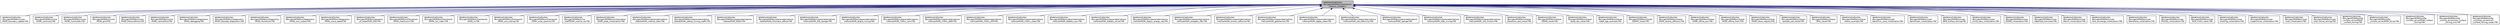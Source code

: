 digraph "/glade/work/altuntas/doxygen/MOM6/src/framework/version_variable.h"
{
 // INTERACTIVE_SVG=YES
 // LATEX_PDF_SIZE
  edge [fontname="Helvetica",fontsize="10",labelfontname="Helvetica",labelfontsize="10"];
  node [fontname="Helvetica",fontsize="10",shape=record];
  Node1 [label="/glade/work/altuntas\l/doxygen/MOM6/src/framework\l/version_variable.h",height=0.2,width=0.4,color="black", fillcolor="grey75", style="filled", fontcolor="black",tooltip=" "];
  Node1 -> Node2 [dir="back",color="midnightblue",fontsize="10",style="solid",fontname="Helvetica"];
  Node2 [label="/glade/work/altuntas\l/doxygen/MOM6/src/core\l/MOM_boundary_update.F90",height=0.2,width=0.4,color="black", fillcolor="white", style="filled",URL="$MOM__boundary__update_8F90.html",tooltip=" "];
  Node1 -> Node3 [dir="back",color="midnightblue",fontsize="10",style="solid",fontname="Helvetica"];
  Node3 [label="/glade/work/altuntas\l/doxygen/MOM6/src/core\l/MOM_continuity.F90",height=0.2,width=0.4,color="black", fillcolor="white", style="filled",URL="$MOM__continuity_8F90.html",tooltip=" "];
  Node1 -> Node4 [dir="back",color="midnightblue",fontsize="10",style="solid",fontname="Helvetica"];
  Node4 [label="/glade/work/altuntas\l/doxygen/MOM6/src/core\l/MOM_CoriolisAdv.F90",height=0.2,width=0.4,color="black", fillcolor="white", style="filled",URL="$MOM__CoriolisAdv_8F90.html",tooltip=" "];
  Node1 -> Node5 [dir="back",color="midnightblue",fontsize="10",style="solid",fontname="Helvetica"];
  Node5 [label="/glade/work/altuntas\l/doxygen/MOM6/src/core\l/MOM_grid.F90",height=0.2,width=0.4,color="black", fillcolor="white", style="filled",URL="$MOM__grid_8F90.html",tooltip=" "];
  Node1 -> Node6 [dir="back",color="midnightblue",fontsize="10",style="solid",fontname="Helvetica"];
  Node6 [label="/glade/work/altuntas\l/doxygen/MOM6/src/core\l/MOM_PressureForce.F90",height=0.2,width=0.4,color="black", fillcolor="white", style="filled",URL="$MOM__PressureForce_8F90.html",tooltip=" "];
  Node1 -> Node7 [dir="back",color="midnightblue",fontsize="10",style="solid",fontname="Helvetica"];
  Node7 [label="/glade/work/altuntas\l/doxygen/MOM6/src/core\l/MOM_verticalGrid.F90",height=0.2,width=0.4,color="black", fillcolor="white", style="filled",URL="$MOM__verticalGrid_8F90.html",tooltip=" "];
  Node1 -> Node8 [dir="back",color="midnightblue",fontsize="10",style="solid",fontname="Helvetica"];
  Node8 [label="/glade/work/altuntas\l/doxygen/MOM6/src/diagnostics\l/MOM_debugging.F90",height=0.2,width=0.4,color="black", fillcolor="white", style="filled",URL="$MOM__debugging_8F90.html",tooltip=" "];
  Node1 -> Node9 [dir="back",color="midnightblue",fontsize="10",style="solid",fontname="Helvetica"];
  Node9 [label="/glade/work/altuntas\l/doxygen/MOM6/src/diagnostics\l/MOM_obsolete_diagnostics.F90",height=0.2,width=0.4,color="black", fillcolor="white", style="filled",URL="$MOM__obsolete__diagnostics_8F90.html",tooltip=" "];
  Node1 -> Node10 [dir="back",color="midnightblue",fontsize="10",style="solid",fontname="Helvetica"];
  Node10 [label="/glade/work/altuntas\l/doxygen/MOM6/src/diagnostics\l/MOM_PointAccel.F90",height=0.2,width=0.4,color="black", fillcolor="white", style="filled",URL="$MOM__PointAccel_8F90.html",tooltip=" "];
  Node1 -> Node11 [dir="back",color="midnightblue",fontsize="10",style="solid",fontname="Helvetica"];
  Node11 [label="/glade/work/altuntas\l/doxygen/MOM6/src/diagnostics\l/MOM_sum_output.F90",height=0.2,width=0.4,color="black", fillcolor="white", style="filled",URL="$MOM__sum__output_8F90.html",tooltip=" "];
  Node1 -> Node12 [dir="back",color="midnightblue",fontsize="10",style="solid",fontname="Helvetica"];
  Node12 [label="/glade/work/altuntas\l/doxygen/MOM6/src/diagnostics\l/MOM_wave_speed.F90",height=0.2,width=0.4,color="black", fillcolor="white", style="filled",URL="$MOM__wave__speed_8F90.html",tooltip=" "];
  Node1 -> Node13 [dir="back",color="midnightblue",fontsize="10",style="solid",fontname="Helvetica"];
  Node13 [label="/glade/work/altuntas\l/doxygen/MOM6/src/equation\l_of_state/MOM_EOS.F90",height=0.2,width=0.4,color="black", fillcolor="white", style="filled",URL="$MOM__EOS_8F90.html",tooltip=" "];
  Node1 -> Node14 [dir="back",color="midnightblue",fontsize="10",style="solid",fontname="Helvetica"];
  Node14 [label="/glade/work/altuntas\l/doxygen/MOM6/src/framework\l/MOM_checksums.F90",height=0.2,width=0.4,color="black", fillcolor="white", style="filled",URL="$MOM__checksums_8F90.html",tooltip=" "];
  Node1 -> Node15 [dir="back",color="midnightblue",fontsize="10",style="solid",fontname="Helvetica"];
  Node15 [label="/glade/work/altuntas\l/doxygen/MOM6/src/framework\l/MOM_hor_index.F90",height=0.2,width=0.4,color="black", fillcolor="white", style="filled",URL="$MOM__hor__index_8F90.html",tooltip=" "];
  Node1 -> Node16 [dir="back",color="midnightblue",fontsize="10",style="solid",fontname="Helvetica"];
  Node16 [label="/glade/work/altuntas\l/doxygen/MOM6/src/framework\l/MOM_io.F90",height=0.2,width=0.4,color="black", fillcolor="white", style="filled",URL="$MOM__io_8F90.html",tooltip=" "];
  Node1 -> Node17 [dir="back",color="midnightblue",fontsize="10",style="solid",fontname="Helvetica"];
  Node17 [label="/glade/work/altuntas\l/doxygen/MOM6/src/framework\l/MOM_unit_scaling.F90",height=0.2,width=0.4,color="black", fillcolor="white", style="filled",URL="$MOM__unit__scaling_8F90.html",tooltip=" "];
  Node1 -> Node18 [dir="back",color="midnightblue",fontsize="10",style="solid",fontname="Helvetica"];
  Node18 [label="/glade/work/altuntas\l/doxygen/MOM6/src/framework\l/MOM_write_cputime.F90",height=0.2,width=0.4,color="black", fillcolor="white", style="filled",URL="$MOM__write__cputime_8F90.html",tooltip=" "];
  Node1 -> Node19 [dir="back",color="midnightblue",fontsize="10",style="solid",fontname="Helvetica"];
  Node19 [label="/glade/work/altuntas\l/doxygen/MOM6/src/ice\l_shelf/MOM_marine_ice.F90",height=0.2,width=0.4,color="black", fillcolor="white", style="filled",URL="$MOM__marine__ice_8F90.html",tooltip=" "];
  Node1 -> Node20 [dir="back",color="midnightblue",fontsize="10",style="solid",fontname="Helvetica"];
  Node20 [label="/glade/work/altuntas\l/doxygen/MOM6/src/initialization\l/MOM_state_initialization.F90",height=0.2,width=0.4,color="black", fillcolor="white", style="filled",URL="$MOM__state__initialization_8F90.html",tooltip=" "];
  Node1 -> Node21 [dir="back",color="midnightblue",fontsize="10",style="solid",fontname="Helvetica"];
  Node21 [label="/glade/work/altuntas\l/doxygen/MOM6/src/parameterizations\l/lateral/MOM_internal_tides.F90",height=0.2,width=0.4,color="black", fillcolor="white", style="filled",URL="$MOM__internal__tides_8F90.html",tooltip=" "];
  Node1 -> Node22 [dir="back",color="midnightblue",fontsize="10",style="solid",fontname="Helvetica"];
  Node22 [label="/glade/work/altuntas\l/doxygen/MOM6/src/parameterizations\l/lateral/MOM_lateral_mixing_coeffs.F90",height=0.2,width=0.4,color="black", fillcolor="white", style="filled",URL="$MOM__lateral__mixing__coeffs_8F90.html",tooltip=" "];
  Node1 -> Node23 [dir="back",color="midnightblue",fontsize="10",style="solid",fontname="Helvetica"];
  Node23 [label="/glade/work/altuntas\l/doxygen/MOM6/src/parameterizations\l/lateral/MOM_MEKE.F90",height=0.2,width=0.4,color="black", fillcolor="white", style="filled",URL="$MOM__MEKE_8F90.html",tooltip=" "];
  Node1 -> Node24 [dir="back",color="midnightblue",fontsize="10",style="solid",fontname="Helvetica"];
  Node24 [label="/glade/work/altuntas\l/doxygen/MOM6/src/parameterizations\l/lateral/MOM_thickness_diffuse.F90",height=0.2,width=0.4,color="black", fillcolor="white", style="filled",URL="$MOM__thickness__diffuse_8F90.html",tooltip=" "];
  Node1 -> Node25 [dir="back",color="midnightblue",fontsize="10",style="solid",fontname="Helvetica"];
  Node25 [label="/glade/work/altuntas\l/doxygen/MOM6/src/parameterizations\l/vertical/MOM_ALE_sponge.F90",height=0.2,width=0.4,color="black", fillcolor="white", style="filled",URL="$MOM__ALE__sponge_8F90.html",tooltip=" "];
  Node1 -> Node26 [dir="back",color="midnightblue",fontsize="10",style="solid",fontname="Helvetica"];
  Node26 [label="/glade/work/altuntas\l/doxygen/MOM6/src/parameterizations\l/vertical/MOM_bkgnd_mixing.F90",height=0.2,width=0.4,color="black", fillcolor="white", style="filled",URL="$MOM__bkgnd__mixing_8F90.html",tooltip=" "];
  Node1 -> Node27 [dir="back",color="midnightblue",fontsize="10",style="solid",fontname="Helvetica"];
  Node27 [label="/glade/work/altuntas\l/doxygen/MOM6/src/parameterizations\l/vertical/MOM_CVMix_conv.F90",height=0.2,width=0.4,color="black", fillcolor="white", style="filled",URL="$MOM__CVMix__conv_8F90.html",tooltip=" "];
  Node1 -> Node28 [dir="back",color="midnightblue",fontsize="10",style="solid",fontname="Helvetica"];
  Node28 [label="/glade/work/altuntas\l/doxygen/MOM6/src/parameterizations\l/vertical/MOM_CVMix_ddiff.F90",height=0.2,width=0.4,color="black", fillcolor="white", style="filled",URL="$MOM__CVMix__ddiff_8F90.html",tooltip=" "];
  Node1 -> Node29 [dir="back",color="midnightblue",fontsize="10",style="solid",fontname="Helvetica"];
  Node29 [label="/glade/work/altuntas\l/doxygen/MOM6/src/parameterizations\l/vertical/MOM_CVMix_KPP.F90",height=0.2,width=0.4,color="black", fillcolor="white", style="filled",URL="$MOM__CVMix__KPP_8F90.html",tooltip=" "];
  Node1 -> Node30 [dir="back",color="midnightblue",fontsize="10",style="solid",fontname="Helvetica"];
  Node30 [label="/glade/work/altuntas\l/doxygen/MOM6/src/parameterizations\l/vertical/MOM_CVMix_shear.F90",height=0.2,width=0.4,color="black", fillcolor="white", style="filled",URL="$MOM__CVMix__shear_8F90.html",tooltip=" "];
  Node1 -> Node31 [dir="back",color="midnightblue",fontsize="10",style="solid",fontname="Helvetica"];
  Node31 [label="/glade/work/altuntas\l/doxygen/MOM6/src/parameterizations\l/vertical/MOM_diabatic_aux.F90",height=0.2,width=0.4,color="black", fillcolor="white", style="filled",URL="$MOM__diabatic__aux_8F90.html",tooltip=" "];
  Node1 -> Node32 [dir="back",color="midnightblue",fontsize="10",style="solid",fontname="Helvetica"];
  Node32 [label="/glade/work/altuntas\l/doxygen/MOM6/src/parameterizations\l/vertical/MOM_diabatic_driver.F90",height=0.2,width=0.4,color="black", fillcolor="white", style="filled",URL="$MOM__diabatic__driver_8F90.html",tooltip=" "];
  Node1 -> Node33 [dir="back",color="midnightblue",fontsize="10",style="solid",fontname="Helvetica"];
  Node33 [label="/glade/work/altuntas\l/doxygen/MOM6/src/parameterizations\l/vertical/MOM_diapyc_energy_req.F90",height=0.2,width=0.4,color="black", fillcolor="white", style="filled",URL="$MOM__diapyc__energy__req_8F90.html",tooltip=" "];
  Node1 -> Node34 [dir="back",color="midnightblue",fontsize="10",style="solid",fontname="Helvetica"];
  Node34 [label="/glade/work/altuntas\l/doxygen/MOM6/src/parameterizations\l/vertical/MOM_energetic_PBL.F90",height=0.2,width=0.4,color="black", fillcolor="white", style="filled",URL="$MOM__energetic__PBL_8F90.html",tooltip=" "];
  Node1 -> Node35 [dir="back",color="midnightblue",fontsize="10",style="solid",fontname="Helvetica"];
  Node35 [label="/glade/work/altuntas\l/doxygen/MOM6/src/parameterizations\l/vertical/MOM_entrain_diffusive.F90",height=0.2,width=0.4,color="black", fillcolor="white", style="filled",URL="$MOM__entrain__diffusive_8F90.html",tooltip=" "];
  Node1 -> Node36 [dir="back",color="midnightblue",fontsize="10",style="solid",fontname="Helvetica"];
  Node36 [label="/glade/work/altuntas\l/doxygen/MOM6/src/parameterizations\l/vertical/MOM_geothermal.F90",height=0.2,width=0.4,color="black", fillcolor="white", style="filled",URL="$MOM__geothermal_8F90.html",tooltip=" "];
  Node1 -> Node37 [dir="back",color="midnightblue",fontsize="10",style="solid",fontname="Helvetica"];
  Node37 [label="/glade/work/altuntas\l/doxygen/MOM6/src/parameterizations\l/vertical/MOM_kappa_shear.F90",height=0.2,width=0.4,color="black", fillcolor="white", style="filled",URL="$MOM__kappa__shear_8F90.html",tooltip=" "];
  Node1 -> Node38 [dir="back",color="midnightblue",fontsize="10",style="solid",fontname="Helvetica"];
  Node38 [label="/glade/work/altuntas\l/doxygen/MOM6/src/parameterizations\l/vertical/MOM_set_diffusivity.F90",height=0.2,width=0.4,color="black", fillcolor="white", style="filled",URL="$MOM__set__diffusivity_8F90.html",tooltip=" "];
  Node1 -> Node39 [dir="back",color="midnightblue",fontsize="10",style="solid",fontname="Helvetica"];
  Node39 [label="/glade/work/altuntas\l/doxygen/MOM6/src/parameterizations\l/vertical/MOM_sponge.F90",height=0.2,width=0.4,color="black", fillcolor="white", style="filled",URL="$MOM__sponge_8F90.html",tooltip=" "];
  Node1 -> Node40 [dir="back",color="midnightblue",fontsize="10",style="solid",fontname="Helvetica"];
  Node40 [label="/glade/work/altuntas\l/doxygen/MOM6/src/parameterizations\l/vertical/MOM_tidal_mixing.F90",height=0.2,width=0.4,color="black", fillcolor="white", style="filled",URL="$MOM__tidal__mixing_8F90.html",tooltip=" "];
  Node1 -> Node41 [dir="back",color="midnightblue",fontsize="10",style="solid",fontname="Helvetica"];
  Node41 [label="/glade/work/altuntas\l/doxygen/MOM6/src/parameterizations\l/vertical/MOM_vert_friction.F90",height=0.2,width=0.4,color="black", fillcolor="white", style="filled",URL="$MOM__vert__friction_8F90.html",tooltip=" "];
  Node1 -> Node42 [dir="back",color="midnightblue",fontsize="10",style="solid",fontname="Helvetica"];
  Node42 [label="/glade/work/altuntas\l/doxygen/MOM6/src/tracer\l/advection_test_tracer.F90",height=0.2,width=0.4,color="black", fillcolor="white", style="filled",URL="$advection__test__tracer_8F90.html",tooltip=" "];
  Node1 -> Node43 [dir="back",color="midnightblue",fontsize="10",style="solid",fontname="Helvetica"];
  Node43 [label="/glade/work/altuntas\l/doxygen/MOM6/src/tracer\l/DOME_tracer.F90",height=0.2,width=0.4,color="black", fillcolor="white", style="filled",URL="$DOME__tracer_8F90.html",tooltip=" "];
  Node1 -> Node44 [dir="back",color="midnightblue",fontsize="10",style="solid",fontname="Helvetica"];
  Node44 [label="/glade/work/altuntas\l/doxygen/MOM6/src/tracer\l/dyed_obc_tracer.F90",height=0.2,width=0.4,color="black", fillcolor="white", style="filled",URL="$dyed__obc__tracer_8F90.html",tooltip=" "];
  Node1 -> Node45 [dir="back",color="midnightblue",fontsize="10",style="solid",fontname="Helvetica"];
  Node45 [label="/glade/work/altuntas\l/doxygen/MOM6/src/tracer\l/ideal_age_example.F90",height=0.2,width=0.4,color="black", fillcolor="white", style="filled",URL="$ideal__age__example_8F90.html",tooltip=" "];
  Node1 -> Node46 [dir="back",color="midnightblue",fontsize="10",style="solid",fontname="Helvetica"];
  Node46 [label="/glade/work/altuntas\l/doxygen/MOM6/src/tracer\l/ISOMIP_tracer.F90",height=0.2,width=0.4,color="black", fillcolor="white", style="filled",URL="$ISOMIP__tracer_8F90.html",tooltip=" "];
  Node1 -> Node47 [dir="back",color="midnightblue",fontsize="10",style="solid",fontname="Helvetica"];
  Node47 [label="/glade/work/altuntas\l/doxygen/MOM6/src/tracer\l/MOM_neutral_diffusion.F90",height=0.2,width=0.4,color="black", fillcolor="white", style="filled",URL="$MOM__neutral__diffusion_8F90.html",tooltip=" "];
  Node1 -> Node48 [dir="back",color="midnightblue",fontsize="10",style="solid",fontname="Helvetica"];
  Node48 [label="/glade/work/altuntas\l/doxygen/MOM6/src/tracer\l/MOM_offline_aux.F90",height=0.2,width=0.4,color="black", fillcolor="white", style="filled",URL="$MOM__offline__aux_8F90.html",tooltip=" "];
  Node1 -> Node49 [dir="back",color="midnightblue",fontsize="10",style="solid",fontname="Helvetica"];
  Node49 [label="/glade/work/altuntas\l/doxygen/MOM6/src/tracer\l/MOM_offline_main.F90",height=0.2,width=0.4,color="black", fillcolor="white", style="filled",URL="$MOM__offline__main_8F90.html",tooltip=" "];
  Node1 -> Node50 [dir="back",color="midnightblue",fontsize="10",style="solid",fontname="Helvetica"];
  Node50 [label="/glade/work/altuntas\l/doxygen/MOM6/src/tracer\l/MOM_tracer_registry.F90",height=0.2,width=0.4,color="black", fillcolor="white", style="filled",URL="$MOM__tracer__registry_8F90.html",tooltip=" "];
  Node1 -> Node51 [dir="back",color="midnightblue",fontsize="10",style="solid",fontname="Helvetica"];
  Node51 [label="/glade/work/altuntas\l/doxygen/MOM6/src/tracer\l/pseudo_salt_tracer.F90",height=0.2,width=0.4,color="black", fillcolor="white", style="filled",URL="$pseudo__salt__tracer_8F90.html",tooltip=" "];
  Node1 -> Node52 [dir="back",color="midnightblue",fontsize="10",style="solid",fontname="Helvetica"];
  Node52 [label="/glade/work/altuntas\l/doxygen/MOM6/src/tracer\l/RGC_tracer.F90",height=0.2,width=0.4,color="black", fillcolor="white", style="filled",URL="$RGC__tracer_8F90.html",tooltip=" "];
  Node1 -> Node53 [dir="back",color="midnightblue",fontsize="10",style="solid",fontname="Helvetica"];
  Node53 [label="/glade/work/altuntas\l/doxygen/MOM6/src/tracer\l/tracer_example.F90",height=0.2,width=0.4,color="black", fillcolor="white", style="filled",URL="$tracer__example_8F90.html",tooltip=" "];
  Node1 -> Node54 [dir="back",color="midnightblue",fontsize="10",style="solid",fontname="Helvetica"];
  Node54 [label="/glade/work/altuntas\l/doxygen/MOM6/src/user\l/baroclinic_zone_initialization.F90",height=0.2,width=0.4,color="black", fillcolor="white", style="filled",URL="$baroclinic__zone__initialization_8F90.html",tooltip=" "];
  Node1 -> Node55 [dir="back",color="midnightblue",fontsize="10",style="solid",fontname="Helvetica"];
  Node55 [label="/glade/work/altuntas\l/doxygen/MOM6/src/user\l/benchmark_initialization.F90",height=0.2,width=0.4,color="black", fillcolor="white", style="filled",URL="$benchmark__initialization_8F90.html",tooltip=" "];
  Node1 -> Node56 [dir="back",color="midnightblue",fontsize="10",style="solid",fontname="Helvetica"];
  Node56 [label="/glade/work/altuntas\l/doxygen/MOM6/src/user\l/BFB_surface_forcing.F90",height=0.2,width=0.4,color="black", fillcolor="white", style="filled",URL="$BFB__surface__forcing_8F90.html",tooltip=" "];
  Node1 -> Node57 [dir="back",color="midnightblue",fontsize="10",style="solid",fontname="Helvetica"];
  Node57 [label="/glade/work/altuntas\l/doxygen/MOM6/src/user\l/circle_obcs_initialization.F90",height=0.2,width=0.4,color="black", fillcolor="white", style="filled",URL="$circle__obcs__initialization_8F90.html",tooltip=" "];
  Node1 -> Node58 [dir="back",color="midnightblue",fontsize="10",style="solid",fontname="Helvetica"];
  Node58 [label="/glade/work/altuntas\l/doxygen/MOM6/src/user\l/DOME_initialization.F90",height=0.2,width=0.4,color="black", fillcolor="white", style="filled",URL="$DOME__initialization_8F90.html",tooltip=" "];
  Node1 -> Node59 [dir="back",color="midnightblue",fontsize="10",style="solid",fontname="Helvetica"];
  Node59 [label="/glade/work/altuntas\l/doxygen/MOM6/src/user\l/Idealized_Hurricane.F90",height=0.2,width=0.4,color="black", fillcolor="white", style="filled",URL="$Idealized__Hurricane_8F90.html",tooltip=" "];
  Node1 -> Node60 [dir="back",color="midnightblue",fontsize="10",style="solid",fontname="Helvetica"];
  Node60 [label="/glade/work/altuntas\l/doxygen/MOM6/src/user\l/Kelvin_initialization.F90",height=0.2,width=0.4,color="black", fillcolor="white", style="filled",URL="$Kelvin__initialization_8F90.html",tooltip=" "];
  Node1 -> Node61 [dir="back",color="midnightblue",fontsize="10",style="solid",fontname="Helvetica"];
  Node61 [label="/glade/work/altuntas\l/doxygen/MOM6/src/user\l/lock_exchange_initialization.F90",height=0.2,width=0.4,color="black", fillcolor="white", style="filled",URL="$lock__exchange__initialization_8F90.html",tooltip=" "];
  Node1 -> Node62 [dir="back",color="midnightblue",fontsize="10",style="solid",fontname="Helvetica"];
  Node62 [label="/glade/work/altuntas\l/doxygen/MOM6/src/user\l/Neverland_initialization.F90",height=0.2,width=0.4,color="black", fillcolor="white", style="filled",URL="$Neverland__initialization_8F90.html",tooltip=" "];
  Node1 -> Node63 [dir="back",color="midnightblue",fontsize="10",style="solid",fontname="Helvetica"];
  Node63 [label="/glade/work/altuntas\l/doxygen/MOM6/src/user\l/Phillips_initialization.F90",height=0.2,width=0.4,color="black", fillcolor="white", style="filled",URL="$Phillips__initialization_8F90.html",tooltip=" "];
  Node1 -> Node64 [dir="back",color="midnightblue",fontsize="10",style="solid",fontname="Helvetica"];
  Node64 [label="/glade/work/altuntas\l/doxygen/MOM6/src/user\l/SCM_CVMix_tests.F90",height=0.2,width=0.4,color="black", fillcolor="white", style="filled",URL="$SCM__CVMix__tests_8F90.html",tooltip=" "];
  Node1 -> Node65 [dir="back",color="midnightblue",fontsize="10",style="solid",fontname="Helvetica"];
  Node65 [label="/glade/work/altuntas\l/doxygen/MOM6/src/user\l/sloshing_initialization.F90",height=0.2,width=0.4,color="black", fillcolor="white", style="filled",URL="$sloshing__initialization_8F90.html",tooltip=" "];
  Node1 -> Node66 [dir="back",color="midnightblue",fontsize="10",style="solid",fontname="Helvetica"];
  Node66 [label="/glade/work/altuntas\l/doxygen/MOM6/src/user\l/supercritical_initialization.F90",height=0.2,width=0.4,color="black", fillcolor="white", style="filled",URL="$supercritical__initialization_8F90.html",tooltip=" "];
  Node1 -> Node67 [dir="back",color="midnightblue",fontsize="10",style="solid",fontname="Helvetica"];
  Node67 [label="/glade/work/altuntas\l/doxygen/MOM6/src/user\l/user_initialization.F90",height=0.2,width=0.4,color="black", fillcolor="white", style="filled",URL="$user__initialization_8F90.html",tooltip=" "];
  Node1 -> Node68 [dir="back",color="midnightblue",fontsize="10",style="solid",fontname="Helvetica"];
  Node68 [label="/glade/work/altuntas\l/doxygen/MOM6/src/user\l/user_revise_forcing.F90",height=0.2,width=0.4,color="black", fillcolor="white", style="filled",URL="$user__revise__forcing_8F90.html",tooltip=" "];
  Node1 -> Node69 [dir="back",color="midnightblue",fontsize="10",style="solid",fontname="Helvetica"];
  Node69 [label="/glade/work/altuntas\l/doxygen/MOM6/config\l_src/solo_driver/MESO\l_surface_forcing.F90",height=0.2,width=0.4,color="black", fillcolor="white", style="filled",URL="$MESO__surface__forcing_8F90.html",tooltip=" "];
  Node1 -> Node70 [dir="back",color="midnightblue",fontsize="10",style="solid",fontname="Helvetica"];
  Node70 [label="/glade/work/altuntas\l/doxygen/MOM6/config\l_src/solo_driver/MOM_driver.F90",height=0.2,width=0.4,color="black", fillcolor="white", style="filled",URL="$MOM__driver_8F90.html",tooltip=" "];
  Node1 -> Node71 [dir="back",color="midnightblue",fontsize="10",style="solid",fontname="Helvetica"];
  Node71 [label="/glade/work/altuntas\l/doxygen/MOM6/config\l_src/solo_driver/MOM_surface\l_forcing.F90",height=0.2,width=0.4,color="black", fillcolor="white", style="filled",URL="$MOM__surface__forcing_8F90.html",tooltip=" "];
  Node1 -> Node72 [dir="back",color="midnightblue",fontsize="10",style="solid",fontname="Helvetica"];
  Node72 [label="/glade/work/altuntas\l/doxygen/MOM6/config\l_src/mct_driver/mom_surface\l_forcing_mct.F90",height=0.2,width=0.4,color="black", fillcolor="white", style="filled",URL="$mom__surface__forcing__mct_8F90.html",tooltip=" "];
  Node1 -> Node73 [dir="back",color="midnightblue",fontsize="10",style="solid",fontname="Helvetica"];
  Node73 [label="/glade/work/altuntas\l/doxygen/MOM6/config\l_src/nuopc_driver/mom\l_surface_forcing_nuopc.F90",height=0.2,width=0.4,color="black", fillcolor="white", style="filled",URL="$mom__surface__forcing__nuopc_8F90.html",tooltip=" "];
}
